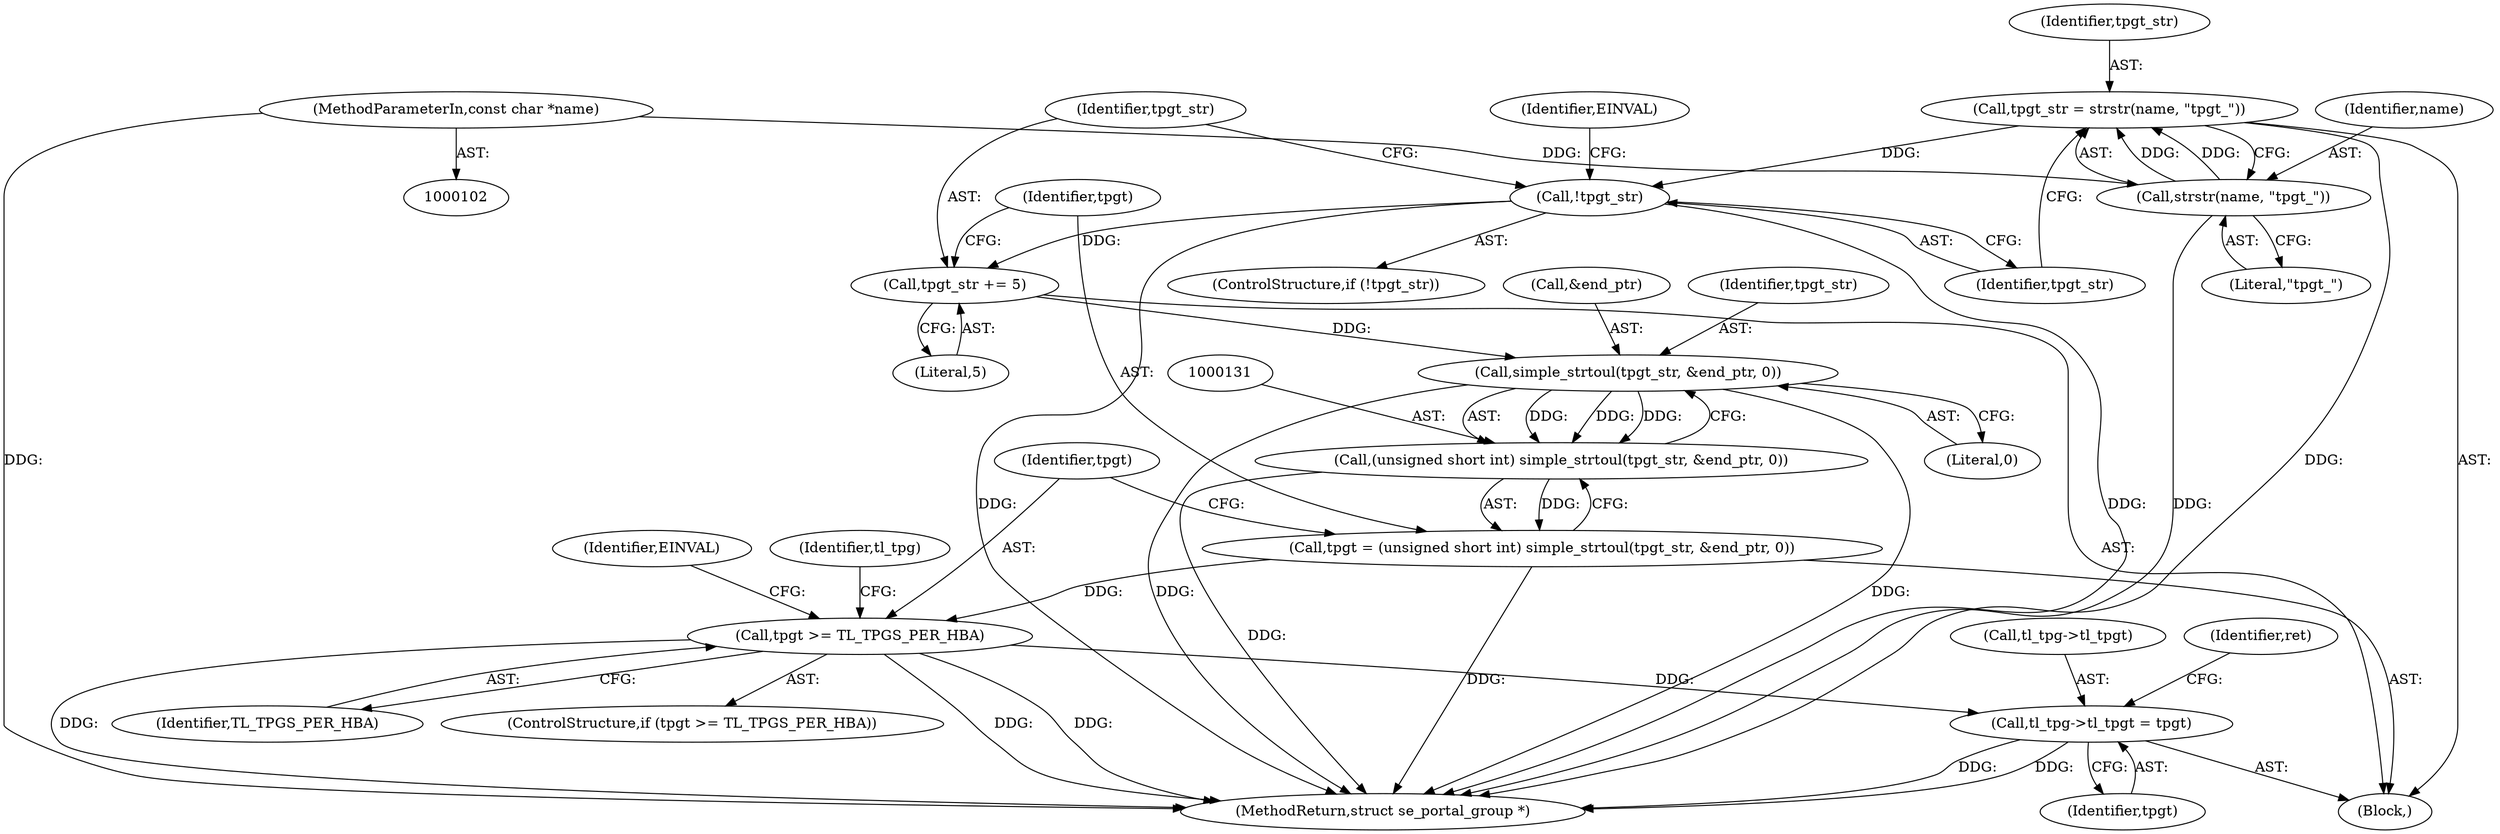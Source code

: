 digraph "0_linux_12f09ccb4612734a53e47ed5302e0479c10a50f8@API" {
"1000112" [label="(Call,tpgt_str = strstr(name, \"tpgt_\"))"];
"1000114" [label="(Call,strstr(name, \"tpgt_\"))"];
"1000105" [label="(MethodParameterIn,const char *name)"];
"1000118" [label="(Call,!tpgt_str)"];
"1000125" [label="(Call,tpgt_str += 5)"];
"1000132" [label="(Call,simple_strtoul(tpgt_str, &end_ptr, 0))"];
"1000130" [label="(Call,(unsigned short int) simple_strtoul(tpgt_str, &end_ptr, 0))"];
"1000128" [label="(Call,tpgt = (unsigned short int) simple_strtoul(tpgt_str, &end_ptr, 0))"];
"1000138" [label="(Call,tpgt >= TL_TPGS_PER_HBA)"];
"1000159" [label="(Call,tl_tpg->tl_tpgt = tpgt)"];
"1000114" [label="(Call,strstr(name, \"tpgt_\"))"];
"1000134" [label="(Call,&end_ptr)"];
"1000137" [label="(ControlStructure,if (tpgt >= TL_TPGS_PER_HBA))"];
"1000160" [label="(Call,tl_tpg->tl_tpgt)"];
"1000136" [label="(Literal,0)"];
"1000113" [label="(Identifier,tpgt_str)"];
"1000125" [label="(Call,tpgt_str += 5)"];
"1000117" [label="(ControlStructure,if (!tpgt_str))"];
"1000133" [label="(Identifier,tpgt_str)"];
"1000145" [label="(Identifier,EINVAL)"];
"1000165" [label="(Identifier,ret)"];
"1000116" [label="(Literal,\"tpgt_\")"];
"1000132" [label="(Call,simple_strtoul(tpgt_str, &end_ptr, 0))"];
"1000127" [label="(Literal,5)"];
"1000115" [label="(Identifier,name)"];
"1000191" [label="(MethodReturn,struct se_portal_group *)"];
"1000124" [label="(Identifier,EINVAL)"];
"1000163" [label="(Identifier,tpgt)"];
"1000112" [label="(Call,tpgt_str = strstr(name, \"tpgt_\"))"];
"1000159" [label="(Call,tl_tpg->tl_tpgt = tpgt)"];
"1000147" [label="(Identifier,tl_tpg)"];
"1000118" [label="(Call,!tpgt_str)"];
"1000140" [label="(Identifier,TL_TPGS_PER_HBA)"];
"1000139" [label="(Identifier,tpgt)"];
"1000119" [label="(Identifier,tpgt_str)"];
"1000129" [label="(Identifier,tpgt)"];
"1000126" [label="(Identifier,tpgt_str)"];
"1000138" [label="(Call,tpgt >= TL_TPGS_PER_HBA)"];
"1000105" [label="(MethodParameterIn,const char *name)"];
"1000130" [label="(Call,(unsigned short int) simple_strtoul(tpgt_str, &end_ptr, 0))"];
"1000128" [label="(Call,tpgt = (unsigned short int) simple_strtoul(tpgt_str, &end_ptr, 0))"];
"1000106" [label="(Block,)"];
"1000112" -> "1000106"  [label="AST: "];
"1000112" -> "1000114"  [label="CFG: "];
"1000113" -> "1000112"  [label="AST: "];
"1000114" -> "1000112"  [label="AST: "];
"1000119" -> "1000112"  [label="CFG: "];
"1000112" -> "1000191"  [label="DDG: "];
"1000114" -> "1000112"  [label="DDG: "];
"1000114" -> "1000112"  [label="DDG: "];
"1000112" -> "1000118"  [label="DDG: "];
"1000114" -> "1000116"  [label="CFG: "];
"1000115" -> "1000114"  [label="AST: "];
"1000116" -> "1000114"  [label="AST: "];
"1000114" -> "1000191"  [label="DDG: "];
"1000105" -> "1000114"  [label="DDG: "];
"1000105" -> "1000102"  [label="AST: "];
"1000105" -> "1000191"  [label="DDG: "];
"1000118" -> "1000117"  [label="AST: "];
"1000118" -> "1000119"  [label="CFG: "];
"1000119" -> "1000118"  [label="AST: "];
"1000124" -> "1000118"  [label="CFG: "];
"1000126" -> "1000118"  [label="CFG: "];
"1000118" -> "1000191"  [label="DDG: "];
"1000118" -> "1000191"  [label="DDG: "];
"1000118" -> "1000125"  [label="DDG: "];
"1000125" -> "1000106"  [label="AST: "];
"1000125" -> "1000127"  [label="CFG: "];
"1000126" -> "1000125"  [label="AST: "];
"1000127" -> "1000125"  [label="AST: "];
"1000129" -> "1000125"  [label="CFG: "];
"1000125" -> "1000132"  [label="DDG: "];
"1000132" -> "1000130"  [label="AST: "];
"1000132" -> "1000136"  [label="CFG: "];
"1000133" -> "1000132"  [label="AST: "];
"1000134" -> "1000132"  [label="AST: "];
"1000136" -> "1000132"  [label="AST: "];
"1000130" -> "1000132"  [label="CFG: "];
"1000132" -> "1000191"  [label="DDG: "];
"1000132" -> "1000191"  [label="DDG: "];
"1000132" -> "1000130"  [label="DDG: "];
"1000132" -> "1000130"  [label="DDG: "];
"1000132" -> "1000130"  [label="DDG: "];
"1000130" -> "1000128"  [label="AST: "];
"1000131" -> "1000130"  [label="AST: "];
"1000128" -> "1000130"  [label="CFG: "];
"1000130" -> "1000191"  [label="DDG: "];
"1000130" -> "1000128"  [label="DDG: "];
"1000128" -> "1000106"  [label="AST: "];
"1000129" -> "1000128"  [label="AST: "];
"1000139" -> "1000128"  [label="CFG: "];
"1000128" -> "1000191"  [label="DDG: "];
"1000128" -> "1000138"  [label="DDG: "];
"1000138" -> "1000137"  [label="AST: "];
"1000138" -> "1000140"  [label="CFG: "];
"1000139" -> "1000138"  [label="AST: "];
"1000140" -> "1000138"  [label="AST: "];
"1000145" -> "1000138"  [label="CFG: "];
"1000147" -> "1000138"  [label="CFG: "];
"1000138" -> "1000191"  [label="DDG: "];
"1000138" -> "1000191"  [label="DDG: "];
"1000138" -> "1000191"  [label="DDG: "];
"1000138" -> "1000159"  [label="DDG: "];
"1000159" -> "1000106"  [label="AST: "];
"1000159" -> "1000163"  [label="CFG: "];
"1000160" -> "1000159"  [label="AST: "];
"1000163" -> "1000159"  [label="AST: "];
"1000165" -> "1000159"  [label="CFG: "];
"1000159" -> "1000191"  [label="DDG: "];
"1000159" -> "1000191"  [label="DDG: "];
}
